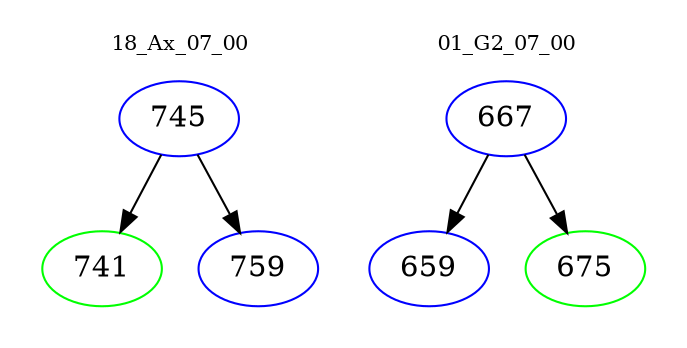 digraph{
subgraph cluster_0 {
color = white
label = "18_Ax_07_00";
fontsize=10;
T0_745 [label="745", color="blue"]
T0_745 -> T0_741 [color="black"]
T0_741 [label="741", color="green"]
T0_745 -> T0_759 [color="black"]
T0_759 [label="759", color="blue"]
}
subgraph cluster_1 {
color = white
label = "01_G2_07_00";
fontsize=10;
T1_667 [label="667", color="blue"]
T1_667 -> T1_659 [color="black"]
T1_659 [label="659", color="blue"]
T1_667 -> T1_675 [color="black"]
T1_675 [label="675", color="green"]
}
}

